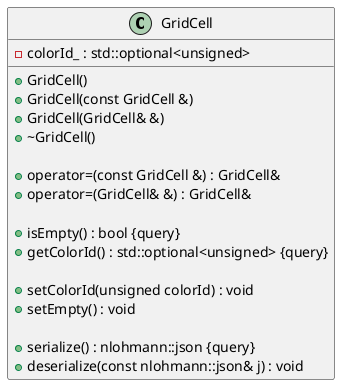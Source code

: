 @startuml (id = GridCell )

class GridCell {
	-colorId_ : std::optional<unsigned>

	+GridCell()
	+GridCell(const GridCell &)
	+GridCell(GridCell& &)
	+~GridCell()

	+operator=(const GridCell &) : GridCell&
	+operator=(GridCell& &) : GridCell&

	+isEmpty() : bool {query}
	+getColorId() : std::optional<unsigned> {query}
	
	+setColorId(unsigned colorId) : void
	+setEmpty() : void

	+serialize() : nlohmann::json {query}
	+deserialize(const nlohmann::json& j) : void
}
@enduml